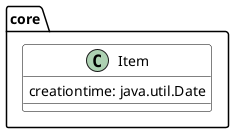 @startuml
skinparam class {
    BackgroundColor White
    BorderColor Black
    ArrowColor Black
}
package core {
    class Item {
        creationtime: java.util.Date
    }
}
@enduml
